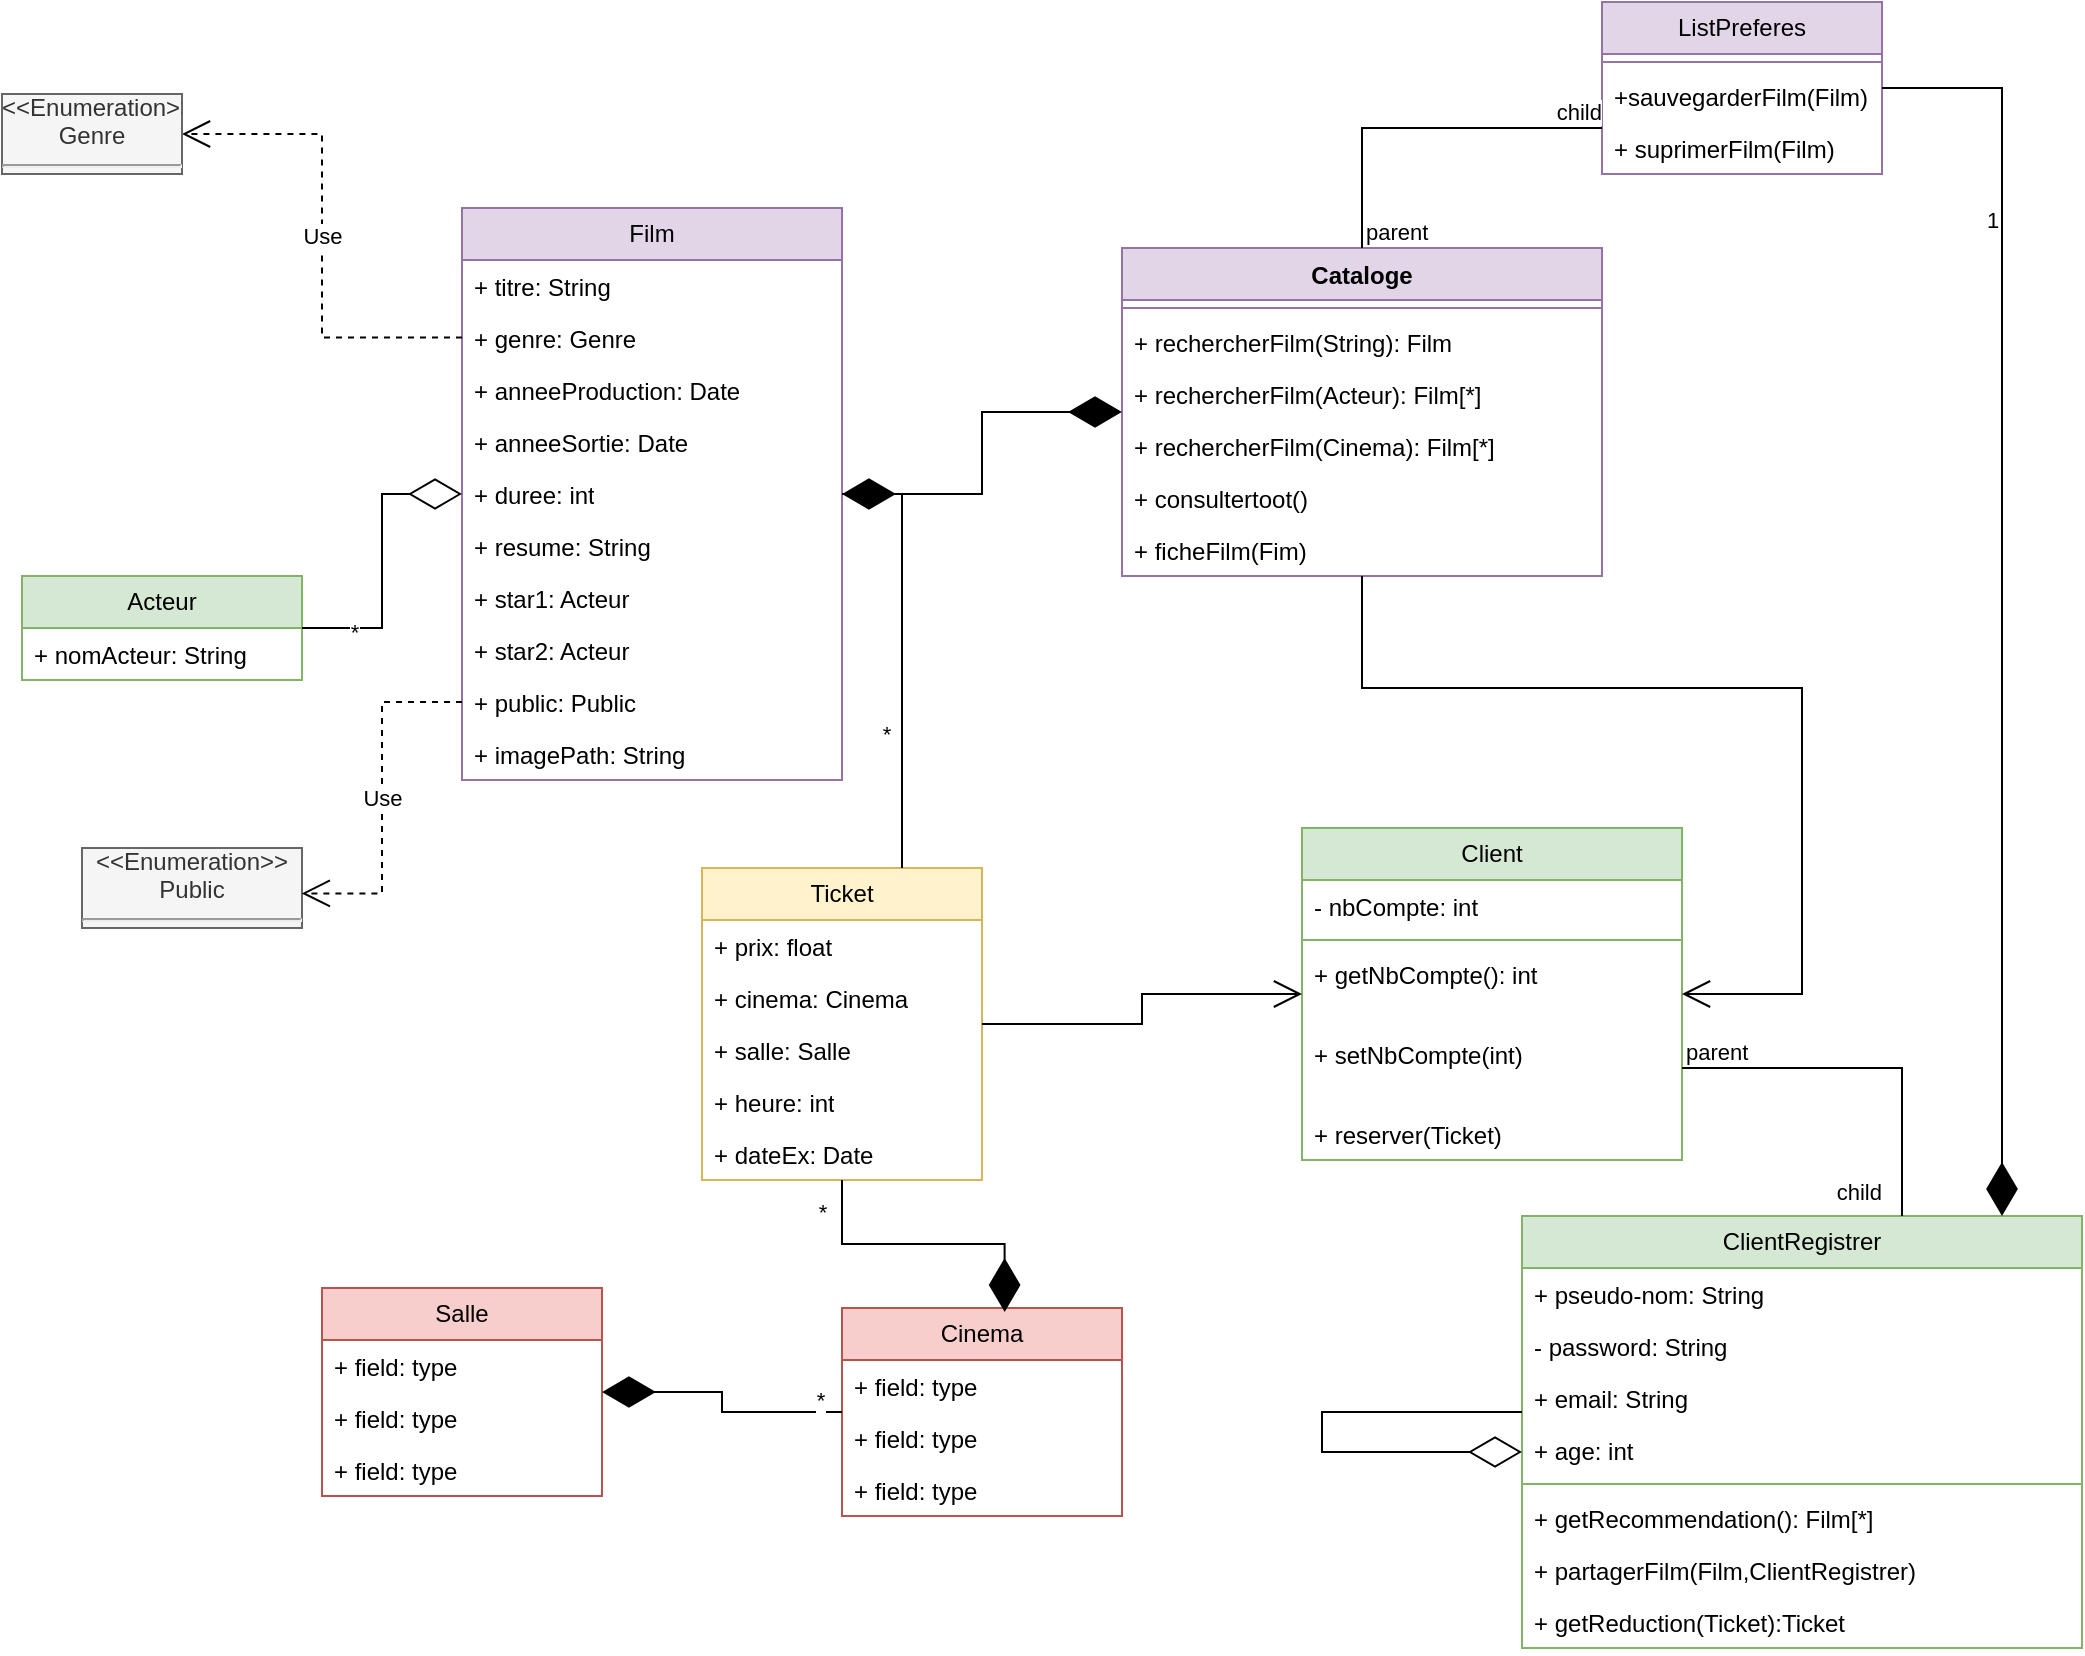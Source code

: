 <mxfile version="24.2.8" type="github">
  <diagram name="Page-1" id="jB4_dpdlzR5g0l4ANaCg">
    <mxGraphModel dx="1050" dy="573" grid="1" gridSize="10" guides="1" tooltips="1" connect="1" arrows="1" fold="1" page="1" pageScale="1" pageWidth="1100" pageHeight="850" math="0" shadow="0">
      <root>
        <mxCell id="0" />
        <mxCell id="1" parent="0" />
        <mxCell id="1EIZhyp5OyYl40Eq_a_x-1" value="Film" style="swimlane;fontStyle=0;childLayout=stackLayout;horizontal=1;startSize=26;horizontalStack=0;resizeParent=1;resizeParentMax=0;resizeLast=0;collapsible=1;marginBottom=0;whiteSpace=wrap;html=1;fillColor=#e1d5e7;strokeColor=#9673a6;" parent="1" vertex="1">
          <mxGeometry x="240" y="130" width="190" height="286" as="geometry" />
        </mxCell>
        <mxCell id="1EIZhyp5OyYl40Eq_a_x-2" value="+ titre: String" style="text;strokeColor=none;fillColor=none;align=left;verticalAlign=top;spacingLeft=4;spacingRight=4;overflow=hidden;rotatable=0;points=[[0,0.5],[1,0.5]];portConstraint=eastwest;whiteSpace=wrap;html=1;" parent="1EIZhyp5OyYl40Eq_a_x-1" vertex="1">
          <mxGeometry y="26" width="190" height="26" as="geometry" />
        </mxCell>
        <mxCell id="1EIZhyp5OyYl40Eq_a_x-5" value="Use" style="endArrow=open;endSize=12;dashed=1;html=1;rounded=0;edgeStyle=elbowEdgeStyle;" parent="1EIZhyp5OyYl40Eq_a_x-1" target="1EIZhyp5OyYl40Eq_a_x-15" edge="1">
          <mxGeometry width="160" relative="1" as="geometry">
            <mxPoint y="64.71" as="sourcePoint" />
            <mxPoint x="-60" y="64.861" as="targetPoint" />
          </mxGeometry>
        </mxCell>
        <mxCell id="1EIZhyp5OyYl40Eq_a_x-3" value="+ genre: Genre " style="text;strokeColor=none;fillColor=none;align=left;verticalAlign=top;spacingLeft=4;spacingRight=4;overflow=hidden;rotatable=0;points=[[0,0.5],[1,0.5]];portConstraint=eastwest;whiteSpace=wrap;html=1;" parent="1EIZhyp5OyYl40Eq_a_x-1" vertex="1">
          <mxGeometry y="52" width="190" height="26" as="geometry" />
        </mxCell>
        <mxCell id="1EIZhyp5OyYl40Eq_a_x-4" value="&lt;div&gt;+ anneeProduction: Date&lt;/div&gt;" style="text;strokeColor=none;fillColor=none;align=left;verticalAlign=top;spacingLeft=4;spacingRight=4;overflow=hidden;rotatable=0;points=[[0,0.5],[1,0.5]];portConstraint=eastwest;whiteSpace=wrap;html=1;" parent="1EIZhyp5OyYl40Eq_a_x-1" vertex="1">
          <mxGeometry y="78" width="190" height="26" as="geometry" />
        </mxCell>
        <mxCell id="1EIZhyp5OyYl40Eq_a_x-14" value="&lt;div&gt;+ anneeSortie: Date&lt;/div&gt;" style="text;strokeColor=none;fillColor=none;align=left;verticalAlign=top;spacingLeft=4;spacingRight=4;overflow=hidden;rotatable=0;points=[[0,0.5],[1,0.5]];portConstraint=eastwest;whiteSpace=wrap;html=1;" parent="1EIZhyp5OyYl40Eq_a_x-1" vertex="1">
          <mxGeometry y="104" width="190" height="26" as="geometry" />
        </mxCell>
        <mxCell id="1EIZhyp5OyYl40Eq_a_x-7" value="+ duree: int" style="text;strokeColor=none;fillColor=none;align=left;verticalAlign=top;spacingLeft=4;spacingRight=4;overflow=hidden;rotatable=0;points=[[0,0.5],[1,0.5]];portConstraint=eastwest;whiteSpace=wrap;html=1;" parent="1EIZhyp5OyYl40Eq_a_x-1" vertex="1">
          <mxGeometry y="130" width="190" height="26" as="geometry" />
        </mxCell>
        <mxCell id="1EIZhyp5OyYl40Eq_a_x-16" value="+ resume: String" style="text;strokeColor=none;fillColor=none;align=left;verticalAlign=top;spacingLeft=4;spacingRight=4;overflow=hidden;rotatable=0;points=[[0,0.5],[1,0.5]];portConstraint=eastwest;whiteSpace=wrap;html=1;" parent="1EIZhyp5OyYl40Eq_a_x-1" vertex="1">
          <mxGeometry y="156" width="190" height="26" as="geometry" />
        </mxCell>
        <mxCell id="1EIZhyp5OyYl40Eq_a_x-17" value="+ star1: Acteur" style="text;strokeColor=none;fillColor=none;align=left;verticalAlign=top;spacingLeft=4;spacingRight=4;overflow=hidden;rotatable=0;points=[[0,0.5],[1,0.5]];portConstraint=eastwest;whiteSpace=wrap;html=1;" parent="1EIZhyp5OyYl40Eq_a_x-1" vertex="1">
          <mxGeometry y="182" width="190" height="26" as="geometry" />
        </mxCell>
        <mxCell id="1EIZhyp5OyYl40Eq_a_x-18" value="+ star2: Acteur" style="text;strokeColor=none;fillColor=none;align=left;verticalAlign=top;spacingLeft=4;spacingRight=4;overflow=hidden;rotatable=0;points=[[0,0.5],[1,0.5]];portConstraint=eastwest;whiteSpace=wrap;html=1;" parent="1EIZhyp5OyYl40Eq_a_x-1" vertex="1">
          <mxGeometry y="208" width="190" height="26" as="geometry" />
        </mxCell>
        <mxCell id="1EIZhyp5OyYl40Eq_a_x-26" value="+ public: Public" style="text;strokeColor=none;fillColor=none;align=left;verticalAlign=top;spacingLeft=4;spacingRight=4;overflow=hidden;rotatable=0;points=[[0,0.5],[1,0.5]];portConstraint=eastwest;whiteSpace=wrap;html=1;" parent="1EIZhyp5OyYl40Eq_a_x-1" vertex="1">
          <mxGeometry y="234" width="190" height="26" as="geometry" />
        </mxCell>
        <mxCell id="Vkt8n2iUnpjIFC1v6z_A-1" value="+ imagePath: String " style="text;strokeColor=none;fillColor=none;align=left;verticalAlign=top;spacingLeft=4;spacingRight=4;overflow=hidden;rotatable=0;points=[[0,0.5],[1,0.5]];portConstraint=eastwest;whiteSpace=wrap;html=1;" vertex="1" parent="1EIZhyp5OyYl40Eq_a_x-1">
          <mxGeometry y="260" width="190" height="26" as="geometry" />
        </mxCell>
        <mxCell id="1EIZhyp5OyYl40Eq_a_x-15" value="&lt;div align=&quot;center&quot;&gt;&amp;lt;&amp;lt;Enumeration&amp;gt;&amp;gt;&lt;br&gt;&lt;/div&gt;&lt;div align=&quot;center&quot;&gt;Genre&lt;br&gt;&lt;hr&gt;&lt;/div&gt;.." style="verticalAlign=top;align=left;overflow=fill;html=1;whiteSpace=wrap;fillColor=#f5f5f5;fontColor=#333333;strokeColor=#666666;" parent="1" vertex="1">
          <mxGeometry x="10" y="73" width="90" height="40" as="geometry" />
        </mxCell>
        <mxCell id="1EIZhyp5OyYl40Eq_a_x-20" value="Acteur" style="swimlane;fontStyle=0;childLayout=stackLayout;horizontal=1;startSize=26;fillColor=#d5e8d4;horizontalStack=0;resizeParent=1;resizeParentMax=0;resizeLast=0;collapsible=1;marginBottom=0;whiteSpace=wrap;html=1;strokeColor=#82b366;" parent="1" vertex="1">
          <mxGeometry x="20" y="314" width="140" height="52" as="geometry" />
        </mxCell>
        <mxCell id="1EIZhyp5OyYl40Eq_a_x-21" value="+ nomActeur: String" style="text;strokeColor=none;fillColor=none;align=left;verticalAlign=top;spacingLeft=4;spacingRight=4;overflow=hidden;rotatable=0;points=[[0,0.5],[1,0.5]];portConstraint=eastwest;whiteSpace=wrap;html=1;" parent="1EIZhyp5OyYl40Eq_a_x-20" vertex="1">
          <mxGeometry y="26" width="140" height="26" as="geometry" />
        </mxCell>
        <mxCell id="1EIZhyp5OyYl40Eq_a_x-25" value="" style="endArrow=diamondThin;endFill=0;endSize=24;html=1;rounded=0;edgeStyle=orthogonalEdgeStyle;" parent="1" source="1EIZhyp5OyYl40Eq_a_x-20" target="1EIZhyp5OyYl40Eq_a_x-1" edge="1">
          <mxGeometry width="160" relative="1" as="geometry">
            <mxPoint x="30" y="240" as="sourcePoint" />
            <mxPoint x="190" y="240" as="targetPoint" />
          </mxGeometry>
        </mxCell>
        <mxCell id="Vkt8n2iUnpjIFC1v6z_A-24" value="*" style="edgeLabel;html=1;align=center;verticalAlign=middle;resizable=0;points=[];" vertex="1" connectable="0" parent="1EIZhyp5OyYl40Eq_a_x-25">
          <mxGeometry x="-0.646" y="-2" relative="1" as="geometry">
            <mxPoint as="offset" />
          </mxGeometry>
        </mxCell>
        <mxCell id="1EIZhyp5OyYl40Eq_a_x-27" value="&lt;div align=&quot;center&quot;&gt;&amp;lt;&amp;lt;Enumeration&amp;gt;&amp;gt;&lt;br&gt;&lt;/div&gt;&lt;div align=&quot;center&quot;&gt;Public&lt;hr&gt;&lt;/div&gt;.." style="verticalAlign=top;align=left;overflow=fill;html=1;whiteSpace=wrap;fillColor=#f5f5f5;fontColor=#333333;strokeColor=#666666;" parent="1" vertex="1">
          <mxGeometry x="50" y="450" width="110" height="40" as="geometry" />
        </mxCell>
        <mxCell id="1EIZhyp5OyYl40Eq_a_x-28" value="Use" style="endArrow=open;endSize=12;dashed=1;html=1;rounded=0;entryX=0.999;entryY=0.568;entryDx=0;entryDy=0;entryPerimeter=0;edgeStyle=orthogonalEdgeStyle;" parent="1" source="1EIZhyp5OyYl40Eq_a_x-26" target="1EIZhyp5OyYl40Eq_a_x-27" edge="1">
          <mxGeometry width="160" relative="1" as="geometry">
            <mxPoint x="270" y="490" as="sourcePoint" />
            <mxPoint x="430" y="490" as="targetPoint" />
          </mxGeometry>
        </mxCell>
        <mxCell id="1EIZhyp5OyYl40Eq_a_x-29" value="Cataloge" style="swimlane;fontStyle=1;align=center;verticalAlign=top;childLayout=stackLayout;horizontal=1;startSize=26;horizontalStack=0;resizeParent=1;resizeParentMax=0;resizeLast=0;collapsible=1;marginBottom=0;whiteSpace=wrap;html=1;fillColor=#e1d5e7;strokeColor=#9673a6;" parent="1" vertex="1">
          <mxGeometry x="570" y="150" width="240" height="164" as="geometry" />
        </mxCell>
        <mxCell id="1EIZhyp5OyYl40Eq_a_x-31" value="" style="line;strokeWidth=1;fillColor=none;align=left;verticalAlign=middle;spacingTop=-1;spacingLeft=3;spacingRight=3;rotatable=0;labelPosition=right;points=[];portConstraint=eastwest;strokeColor=inherit;" parent="1EIZhyp5OyYl40Eq_a_x-29" vertex="1">
          <mxGeometry y="26" width="240" height="8" as="geometry" />
        </mxCell>
        <mxCell id="1EIZhyp5OyYl40Eq_a_x-32" value="+ rechercherFilm(String): Film" style="text;strokeColor=none;fillColor=none;align=left;verticalAlign=top;spacingLeft=4;spacingRight=4;overflow=hidden;rotatable=0;points=[[0,0.5],[1,0.5]];portConstraint=eastwest;whiteSpace=wrap;html=1;" parent="1EIZhyp5OyYl40Eq_a_x-29" vertex="1">
          <mxGeometry y="34" width="240" height="26" as="geometry" />
        </mxCell>
        <mxCell id="Vkt8n2iUnpjIFC1v6z_A-34" value="+ rechercherFilm(Acteur): Film[*]" style="text;strokeColor=none;fillColor=none;align=left;verticalAlign=top;spacingLeft=4;spacingRight=4;overflow=hidden;rotatable=0;points=[[0,0.5],[1,0.5]];portConstraint=eastwest;whiteSpace=wrap;html=1;" vertex="1" parent="1EIZhyp5OyYl40Eq_a_x-29">
          <mxGeometry y="60" width="240" height="26" as="geometry" />
        </mxCell>
        <mxCell id="Vkt8n2iUnpjIFC1v6z_A-35" value="+ rechercherFilm(Cinema): Film[*]" style="text;strokeColor=none;fillColor=none;align=left;verticalAlign=top;spacingLeft=4;spacingRight=4;overflow=hidden;rotatable=0;points=[[0,0.5],[1,0.5]];portConstraint=eastwest;whiteSpace=wrap;html=1;" vertex="1" parent="1EIZhyp5OyYl40Eq_a_x-29">
          <mxGeometry y="86" width="240" height="26" as="geometry" />
        </mxCell>
        <mxCell id="Vkt8n2iUnpjIFC1v6z_A-36" value="+ consultertoot()" style="text;strokeColor=none;fillColor=none;align=left;verticalAlign=top;spacingLeft=4;spacingRight=4;overflow=hidden;rotatable=0;points=[[0,0.5],[1,0.5]];portConstraint=eastwest;whiteSpace=wrap;html=1;" vertex="1" parent="1EIZhyp5OyYl40Eq_a_x-29">
          <mxGeometry y="112" width="240" height="26" as="geometry" />
        </mxCell>
        <mxCell id="Vkt8n2iUnpjIFC1v6z_A-37" value="+ ficheFilm(Fim)" style="text;strokeColor=none;fillColor=none;align=left;verticalAlign=top;spacingLeft=4;spacingRight=4;overflow=hidden;rotatable=0;points=[[0,0.5],[1,0.5]];portConstraint=eastwest;whiteSpace=wrap;html=1;" vertex="1" parent="1EIZhyp5OyYl40Eq_a_x-29">
          <mxGeometry y="138" width="240" height="26" as="geometry" />
        </mxCell>
        <mxCell id="1EIZhyp5OyYl40Eq_a_x-33" value="" style="endArrow=diamondThin;endFill=1;endSize=24;html=1;rounded=0;edgeStyle=elbowEdgeStyle;" parent="1" source="1EIZhyp5OyYl40Eq_a_x-1" target="1EIZhyp5OyYl40Eq_a_x-29" edge="1">
          <mxGeometry width="160" relative="1" as="geometry">
            <mxPoint x="420" y="220" as="sourcePoint" />
            <mxPoint x="580" y="220" as="targetPoint" />
          </mxGeometry>
        </mxCell>
        <mxCell id="1EIZhyp5OyYl40Eq_a_x-34" value="Ticket" style="swimlane;fontStyle=0;childLayout=stackLayout;horizontal=1;startSize=26;fillColor=#fff2cc;horizontalStack=0;resizeParent=1;resizeParentMax=0;resizeLast=0;collapsible=1;marginBottom=0;whiteSpace=wrap;html=1;strokeColor=#d6b656;" parent="1" vertex="1">
          <mxGeometry x="360" y="460" width="140" height="156" as="geometry" />
        </mxCell>
        <mxCell id="1EIZhyp5OyYl40Eq_a_x-35" value="+ prix: float" style="text;strokeColor=none;fillColor=none;align=left;verticalAlign=top;spacingLeft=4;spacingRight=4;overflow=hidden;rotatable=0;points=[[0,0.5],[1,0.5]];portConstraint=eastwest;whiteSpace=wrap;html=1;" parent="1EIZhyp5OyYl40Eq_a_x-34" vertex="1">
          <mxGeometry y="26" width="140" height="26" as="geometry" />
        </mxCell>
        <mxCell id="1EIZhyp5OyYl40Eq_a_x-36" value="+ cinema: Cinema" style="text;strokeColor=none;fillColor=none;align=left;verticalAlign=top;spacingLeft=4;spacingRight=4;overflow=hidden;rotatable=0;points=[[0,0.5],[1,0.5]];portConstraint=eastwest;whiteSpace=wrap;html=1;" parent="1EIZhyp5OyYl40Eq_a_x-34" vertex="1">
          <mxGeometry y="52" width="140" height="26" as="geometry" />
        </mxCell>
        <mxCell id="1EIZhyp5OyYl40Eq_a_x-37" value="&lt;div&gt;+ salle: Salle&lt;/div&gt;" style="text;strokeColor=none;fillColor=none;align=left;verticalAlign=top;spacingLeft=4;spacingRight=4;overflow=hidden;rotatable=0;points=[[0,0.5],[1,0.5]];portConstraint=eastwest;whiteSpace=wrap;html=1;" parent="1EIZhyp5OyYl40Eq_a_x-34" vertex="1">
          <mxGeometry y="78" width="140" height="26" as="geometry" />
        </mxCell>
        <mxCell id="Vkt8n2iUnpjIFC1v6z_A-2" value="&lt;div&gt;+ heure: int&lt;/div&gt;" style="text;strokeColor=none;fillColor=none;align=left;verticalAlign=top;spacingLeft=4;spacingRight=4;overflow=hidden;rotatable=0;points=[[0,0.5],[1,0.5]];portConstraint=eastwest;whiteSpace=wrap;html=1;" vertex="1" parent="1EIZhyp5OyYl40Eq_a_x-34">
          <mxGeometry y="104" width="140" height="26" as="geometry" />
        </mxCell>
        <mxCell id="Vkt8n2iUnpjIFC1v6z_A-3" value="+ dateEx: Date" style="text;strokeColor=none;fillColor=none;align=left;verticalAlign=top;spacingLeft=4;spacingRight=4;overflow=hidden;rotatable=0;points=[[0,0.5],[1,0.5]];portConstraint=eastwest;whiteSpace=wrap;html=1;" vertex="1" parent="1EIZhyp5OyYl40Eq_a_x-34">
          <mxGeometry y="130" width="140" height="26" as="geometry" />
        </mxCell>
        <mxCell id="1EIZhyp5OyYl40Eq_a_x-38" value="" style="endArrow=diamondThin;endFill=1;endSize=24;html=1;rounded=0;edgeStyle=orthogonalEdgeStyle;elbow=vertical;" parent="1" source="1EIZhyp5OyYl40Eq_a_x-34" target="1EIZhyp5OyYl40Eq_a_x-1" edge="1">
          <mxGeometry width="160" relative="1" as="geometry">
            <mxPoint x="350" y="350" as="sourcePoint" />
            <mxPoint x="510" y="350" as="targetPoint" />
            <Array as="points">
              <mxPoint x="460" y="520" />
              <mxPoint x="460" y="273" />
            </Array>
          </mxGeometry>
        </mxCell>
        <mxCell id="Vkt8n2iUnpjIFC1v6z_A-23" value="*" style="edgeLabel;html=1;align=center;verticalAlign=middle;resizable=0;points=[];" vertex="1" connectable="0" parent="1EIZhyp5OyYl40Eq_a_x-38">
          <mxGeometry x="-0.38" y="8" relative="1" as="geometry">
            <mxPoint as="offset" />
          </mxGeometry>
        </mxCell>
        <mxCell id="1EIZhyp5OyYl40Eq_a_x-39" value="Cinema" style="swimlane;fontStyle=0;childLayout=stackLayout;horizontal=1;startSize=26;fillColor=#f8cecc;horizontalStack=0;resizeParent=1;resizeParentMax=0;resizeLast=0;collapsible=1;marginBottom=0;whiteSpace=wrap;html=1;strokeColor=#b85450;" parent="1" vertex="1">
          <mxGeometry x="430" y="680" width="140" height="104" as="geometry" />
        </mxCell>
        <mxCell id="1EIZhyp5OyYl40Eq_a_x-40" value="+ field: type" style="text;strokeColor=none;fillColor=none;align=left;verticalAlign=top;spacingLeft=4;spacingRight=4;overflow=hidden;rotatable=0;points=[[0,0.5],[1,0.5]];portConstraint=eastwest;whiteSpace=wrap;html=1;" parent="1EIZhyp5OyYl40Eq_a_x-39" vertex="1">
          <mxGeometry y="26" width="140" height="26" as="geometry" />
        </mxCell>
        <mxCell id="1EIZhyp5OyYl40Eq_a_x-41" value="+ field: type" style="text;strokeColor=none;fillColor=none;align=left;verticalAlign=top;spacingLeft=4;spacingRight=4;overflow=hidden;rotatable=0;points=[[0,0.5],[1,0.5]];portConstraint=eastwest;whiteSpace=wrap;html=1;" parent="1EIZhyp5OyYl40Eq_a_x-39" vertex="1">
          <mxGeometry y="52" width="140" height="26" as="geometry" />
        </mxCell>
        <mxCell id="1EIZhyp5OyYl40Eq_a_x-42" value="+ field: type" style="text;strokeColor=none;fillColor=none;align=left;verticalAlign=top;spacingLeft=4;spacingRight=4;overflow=hidden;rotatable=0;points=[[0,0.5],[1,0.5]];portConstraint=eastwest;whiteSpace=wrap;html=1;" parent="1EIZhyp5OyYl40Eq_a_x-39" vertex="1">
          <mxGeometry y="78" width="140" height="26" as="geometry" />
        </mxCell>
        <mxCell id="1EIZhyp5OyYl40Eq_a_x-43" value="" style="endArrow=diamondThin;endFill=1;endSize=24;html=1;rounded=0;entryX=0.581;entryY=0.019;entryDx=0;entryDy=0;entryPerimeter=0;edgeStyle=orthogonalEdgeStyle;" parent="1" source="1EIZhyp5OyYl40Eq_a_x-34" target="1EIZhyp5OyYl40Eq_a_x-39" edge="1">
          <mxGeometry width="160" relative="1" as="geometry">
            <mxPoint x="380" y="560" as="sourcePoint" />
            <mxPoint x="540" y="560" as="targetPoint" />
          </mxGeometry>
        </mxCell>
        <mxCell id="Vkt8n2iUnpjIFC1v6z_A-22" value="*" style="edgeLabel;html=1;align=center;verticalAlign=middle;resizable=0;points=[];" vertex="1" connectable="0" parent="1EIZhyp5OyYl40Eq_a_x-43">
          <mxGeometry x="-0.781" y="-1" relative="1" as="geometry">
            <mxPoint x="-9" as="offset" />
          </mxGeometry>
        </mxCell>
        <mxCell id="1EIZhyp5OyYl40Eq_a_x-44" value="Salle" style="swimlane;fontStyle=0;childLayout=stackLayout;horizontal=1;startSize=26;fillColor=#f8cecc;horizontalStack=0;resizeParent=1;resizeParentMax=0;resizeLast=0;collapsible=1;marginBottom=0;whiteSpace=wrap;html=1;strokeColor=#b85450;" parent="1" vertex="1">
          <mxGeometry x="170" y="670" width="140" height="104" as="geometry" />
        </mxCell>
        <mxCell id="1EIZhyp5OyYl40Eq_a_x-45" value="+ field: type" style="text;strokeColor=none;fillColor=none;align=left;verticalAlign=top;spacingLeft=4;spacingRight=4;overflow=hidden;rotatable=0;points=[[0,0.5],[1,0.5]];portConstraint=eastwest;whiteSpace=wrap;html=1;" parent="1EIZhyp5OyYl40Eq_a_x-44" vertex="1">
          <mxGeometry y="26" width="140" height="26" as="geometry" />
        </mxCell>
        <mxCell id="1EIZhyp5OyYl40Eq_a_x-46" value="+ field: type" style="text;strokeColor=none;fillColor=none;align=left;verticalAlign=top;spacingLeft=4;spacingRight=4;overflow=hidden;rotatable=0;points=[[0,0.5],[1,0.5]];portConstraint=eastwest;whiteSpace=wrap;html=1;" parent="1EIZhyp5OyYl40Eq_a_x-44" vertex="1">
          <mxGeometry y="52" width="140" height="26" as="geometry" />
        </mxCell>
        <mxCell id="1EIZhyp5OyYl40Eq_a_x-47" value="+ field: type" style="text;strokeColor=none;fillColor=none;align=left;verticalAlign=top;spacingLeft=4;spacingRight=4;overflow=hidden;rotatable=0;points=[[0,0.5],[1,0.5]];portConstraint=eastwest;whiteSpace=wrap;html=1;" parent="1EIZhyp5OyYl40Eq_a_x-44" vertex="1">
          <mxGeometry y="78" width="140" height="26" as="geometry" />
        </mxCell>
        <mxCell id="1EIZhyp5OyYl40Eq_a_x-48" value="" style="endArrow=diamondThin;endFill=1;endSize=24;html=1;rounded=0;edgeStyle=elbowEdgeStyle;" parent="1" source="1EIZhyp5OyYl40Eq_a_x-39" target="1EIZhyp5OyYl40Eq_a_x-44" edge="1">
          <mxGeometry width="160" relative="1" as="geometry">
            <mxPoint x="290" y="640" as="sourcePoint" />
            <mxPoint x="450" y="640" as="targetPoint" />
          </mxGeometry>
        </mxCell>
        <mxCell id="Vkt8n2iUnpjIFC1v6z_A-21" value="*" style="edgeLabel;html=1;align=center;verticalAlign=middle;resizable=0;points=[];" vertex="1" connectable="0" parent="1EIZhyp5OyYl40Eq_a_x-48">
          <mxGeometry x="-0.827" y="3" relative="1" as="geometry">
            <mxPoint y="-9" as="offset" />
          </mxGeometry>
        </mxCell>
        <mxCell id="1EIZhyp5OyYl40Eq_a_x-49" value="Client" style="swimlane;fontStyle=0;childLayout=stackLayout;horizontal=1;startSize=26;fillColor=#d5e8d4;horizontalStack=0;resizeParent=1;resizeParentMax=0;resizeLast=0;collapsible=1;marginBottom=0;whiteSpace=wrap;html=1;strokeColor=#82b366;" parent="1" vertex="1">
          <mxGeometry x="660" y="440" width="190" height="166" as="geometry" />
        </mxCell>
        <mxCell id="1EIZhyp5OyYl40Eq_a_x-50" value="- nbCompte: int" style="text;strokeColor=none;fillColor=none;align=left;verticalAlign=top;spacingLeft=4;spacingRight=4;overflow=hidden;rotatable=0;points=[[0,0.5],[1,0.5]];portConstraint=eastwest;whiteSpace=wrap;html=1;" parent="1EIZhyp5OyYl40Eq_a_x-49" vertex="1">
          <mxGeometry y="26" width="190" height="26" as="geometry" />
        </mxCell>
        <mxCell id="Vkt8n2iUnpjIFC1v6z_A-6" value="" style="line;strokeWidth=1;fillColor=none;align=left;verticalAlign=middle;spacingTop=-1;spacingLeft=3;spacingRight=3;rotatable=0;labelPosition=right;points=[];portConstraint=eastwest;strokeColor=inherit;" vertex="1" parent="1EIZhyp5OyYl40Eq_a_x-49">
          <mxGeometry y="52" width="190" height="8" as="geometry" />
        </mxCell>
        <mxCell id="Vkt8n2iUnpjIFC1v6z_A-5" value="+ getNbCompte(): int" style="text;strokeColor=none;fillColor=none;align=left;verticalAlign=top;spacingLeft=4;spacingRight=4;overflow=hidden;rotatable=0;points=[[0,0.5],[1,0.5]];portConstraint=eastwest;whiteSpace=wrap;html=1;" vertex="1" parent="1EIZhyp5OyYl40Eq_a_x-49">
          <mxGeometry y="60" width="190" height="40" as="geometry" />
        </mxCell>
        <mxCell id="Vkt8n2iUnpjIFC1v6z_A-7" value="+ setNbCompte(int)" style="text;strokeColor=none;fillColor=none;align=left;verticalAlign=top;spacingLeft=4;spacingRight=4;overflow=hidden;rotatable=0;points=[[0,0.5],[1,0.5]];portConstraint=eastwest;whiteSpace=wrap;html=1;" vertex="1" parent="1EIZhyp5OyYl40Eq_a_x-49">
          <mxGeometry y="100" width="190" height="40" as="geometry" />
        </mxCell>
        <mxCell id="Vkt8n2iUnpjIFC1v6z_A-42" value="+ reserver(Ticket)" style="text;strokeColor=none;fillColor=none;align=left;verticalAlign=top;spacingLeft=4;spacingRight=4;overflow=hidden;rotatable=0;points=[[0,0.5],[1,0.5]];portConstraint=eastwest;whiteSpace=wrap;html=1;" vertex="1" parent="1EIZhyp5OyYl40Eq_a_x-49">
          <mxGeometry y="140" width="190" height="26" as="geometry" />
        </mxCell>
        <mxCell id="1EIZhyp5OyYl40Eq_a_x-61" value="ClientRegistrer" style="swimlane;fontStyle=0;childLayout=stackLayout;horizontal=1;startSize=26;fillColor=#d5e8d4;horizontalStack=0;resizeParent=1;resizeParentMax=0;resizeLast=0;collapsible=1;marginBottom=0;whiteSpace=wrap;html=1;strokeColor=#82b366;" parent="1" vertex="1">
          <mxGeometry x="770" y="634" width="280" height="216" as="geometry" />
        </mxCell>
        <mxCell id="1EIZhyp5OyYl40Eq_a_x-62" value="+ pseudo-nom: String" style="text;strokeColor=none;fillColor=none;align=left;verticalAlign=top;spacingLeft=4;spacingRight=4;overflow=hidden;rotatable=0;points=[[0,0.5],[1,0.5]];portConstraint=eastwest;whiteSpace=wrap;html=1;" parent="1EIZhyp5OyYl40Eq_a_x-61" vertex="1">
          <mxGeometry y="26" width="280" height="26" as="geometry" />
        </mxCell>
        <mxCell id="1EIZhyp5OyYl40Eq_a_x-63" value="- password: String" style="text;strokeColor=none;fillColor=none;align=left;verticalAlign=top;spacingLeft=4;spacingRight=4;overflow=hidden;rotatable=0;points=[[0,0.5],[1,0.5]];portConstraint=eastwest;whiteSpace=wrap;html=1;" parent="1EIZhyp5OyYl40Eq_a_x-61" vertex="1">
          <mxGeometry y="52" width="280" height="26" as="geometry" />
        </mxCell>
        <mxCell id="1EIZhyp5OyYl40Eq_a_x-64" value="+ email: String" style="text;strokeColor=none;fillColor=none;align=left;verticalAlign=top;spacingLeft=4;spacingRight=4;overflow=hidden;rotatable=0;points=[[0,0.5],[1,0.5]];portConstraint=eastwest;whiteSpace=wrap;html=1;" parent="1EIZhyp5OyYl40Eq_a_x-61" vertex="1">
          <mxGeometry y="78" width="280" height="26" as="geometry" />
        </mxCell>
        <mxCell id="Vkt8n2iUnpjIFC1v6z_A-44" value="+ age: int" style="text;strokeColor=none;fillColor=none;align=left;verticalAlign=top;spacingLeft=4;spacingRight=4;overflow=hidden;rotatable=0;points=[[0,0.5],[1,0.5]];portConstraint=eastwest;whiteSpace=wrap;html=1;" vertex="1" parent="1EIZhyp5OyYl40Eq_a_x-61">
          <mxGeometry y="104" width="280" height="26" as="geometry" />
        </mxCell>
        <mxCell id="Vkt8n2iUnpjIFC1v6z_A-40" value="" style="line;strokeWidth=1;fillColor=none;align=left;verticalAlign=middle;spacingTop=-1;spacingLeft=3;spacingRight=3;rotatable=0;labelPosition=right;points=[];portConstraint=eastwest;strokeColor=inherit;" vertex="1" parent="1EIZhyp5OyYl40Eq_a_x-61">
          <mxGeometry y="130" width="280" height="8" as="geometry" />
        </mxCell>
        <mxCell id="Vkt8n2iUnpjIFC1v6z_A-41" value="+ getRecommendation(): Film[*]" style="text;strokeColor=none;fillColor=none;align=left;verticalAlign=top;spacingLeft=4;spacingRight=4;overflow=hidden;rotatable=0;points=[[0,0.5],[1,0.5]];portConstraint=eastwest;whiteSpace=wrap;html=1;" vertex="1" parent="1EIZhyp5OyYl40Eq_a_x-61">
          <mxGeometry y="138" width="280" height="26" as="geometry" />
        </mxCell>
        <mxCell id="Vkt8n2iUnpjIFC1v6z_A-39" value="&lt;div&gt;+ partagerFilm(Film,ClientRegistrer)&lt;/div&gt;" style="text;strokeColor=none;fillColor=none;align=left;verticalAlign=top;spacingLeft=4;spacingRight=4;overflow=hidden;rotatable=0;points=[[0,0.5],[1,0.5]];portConstraint=eastwest;whiteSpace=wrap;html=1;" vertex="1" parent="1EIZhyp5OyYl40Eq_a_x-61">
          <mxGeometry y="164" width="280" height="26" as="geometry" />
        </mxCell>
        <mxCell id="Vkt8n2iUnpjIFC1v6z_A-43" value="+ getReduction(Ticket):Ticket" style="text;strokeColor=none;fillColor=none;align=left;verticalAlign=top;spacingLeft=4;spacingRight=4;overflow=hidden;rotatable=0;points=[[0,0.5],[1,0.5]];portConstraint=eastwest;whiteSpace=wrap;html=1;" vertex="1" parent="1EIZhyp5OyYl40Eq_a_x-61">
          <mxGeometry y="190" width="280" height="26" as="geometry" />
        </mxCell>
        <mxCell id="1EIZhyp5OyYl40Eq_a_x-68" value="" style="endArrow=open;endFill=1;endSize=12;html=1;rounded=0;edgeStyle=elbowEdgeStyle;" parent="1" source="1EIZhyp5OyYl40Eq_a_x-34" target="1EIZhyp5OyYl40Eq_a_x-49" edge="1">
          <mxGeometry width="160" relative="1" as="geometry">
            <mxPoint x="730" y="320" as="sourcePoint" />
            <mxPoint x="890" y="320" as="targetPoint" />
          </mxGeometry>
        </mxCell>
        <mxCell id="1EIZhyp5OyYl40Eq_a_x-69" value="" style="endArrow=open;endFill=1;endSize=12;html=1;rounded=0;edgeStyle=orthogonalEdgeStyle;" parent="1" source="1EIZhyp5OyYl40Eq_a_x-29" target="1EIZhyp5OyYl40Eq_a_x-49" edge="1">
          <mxGeometry width="160" relative="1" as="geometry">
            <mxPoint x="690.0" y="251.236" as="sourcePoint" />
            <mxPoint x="874.8" y="504" as="targetPoint" />
            <Array as="points">
              <mxPoint x="690" y="370" />
              <mxPoint x="910" y="370" />
              <mxPoint x="910" y="523" />
            </Array>
          </mxGeometry>
        </mxCell>
        <mxCell id="Vkt8n2iUnpjIFC1v6z_A-12" value="ListPreferes" style="swimlane;fontStyle=0;childLayout=stackLayout;horizontal=1;startSize=26;fillColor=#e1d5e7;horizontalStack=0;resizeParent=1;resizeParentMax=0;resizeLast=0;collapsible=1;marginBottom=0;whiteSpace=wrap;html=1;strokeColor=#9673a6;" vertex="1" parent="1">
          <mxGeometry x="810" y="27" width="140" height="86" as="geometry" />
        </mxCell>
        <mxCell id="Vkt8n2iUnpjIFC1v6z_A-33" value="" style="line;strokeWidth=1;fillColor=none;align=left;verticalAlign=middle;spacingTop=-1;spacingLeft=3;spacingRight=3;rotatable=0;labelPosition=right;points=[];portConstraint=eastwest;strokeColor=inherit;" vertex="1" parent="Vkt8n2iUnpjIFC1v6z_A-12">
          <mxGeometry y="26" width="140" height="8" as="geometry" />
        </mxCell>
        <mxCell id="Vkt8n2iUnpjIFC1v6z_A-13" value="+sauvegarderFilm(Film)" style="text;strokeColor=none;fillColor=none;align=left;verticalAlign=top;spacingLeft=4;spacingRight=4;overflow=hidden;rotatable=0;points=[[0,0.5],[1,0.5]];portConstraint=eastwest;whiteSpace=wrap;html=1;" vertex="1" parent="Vkt8n2iUnpjIFC1v6z_A-12">
          <mxGeometry y="34" width="140" height="26" as="geometry" />
        </mxCell>
        <mxCell id="Vkt8n2iUnpjIFC1v6z_A-38" value="+ suprimerFilm(Film)" style="text;strokeColor=none;fillColor=none;align=left;verticalAlign=top;spacingLeft=4;spacingRight=4;overflow=hidden;rotatable=0;points=[[0,0.5],[1,0.5]];portConstraint=eastwest;whiteSpace=wrap;html=1;" vertex="1" parent="Vkt8n2iUnpjIFC1v6z_A-12">
          <mxGeometry y="60" width="140" height="26" as="geometry" />
        </mxCell>
        <mxCell id="Vkt8n2iUnpjIFC1v6z_A-19" value="" style="endArrow=diamondThin;endFill=1;endSize=24;html=1;rounded=0;edgeStyle=orthogonalEdgeStyle;" edge="1" parent="1" source="Vkt8n2iUnpjIFC1v6z_A-12" target="1EIZhyp5OyYl40Eq_a_x-61">
          <mxGeometry width="160" relative="1" as="geometry">
            <mxPoint x="730" y="230" as="sourcePoint" />
            <mxPoint x="890" y="230" as="targetPoint" />
            <Array as="points">
              <mxPoint x="1010" y="70" />
            </Array>
          </mxGeometry>
        </mxCell>
        <mxCell id="Vkt8n2iUnpjIFC1v6z_A-20" value="1" style="edgeLabel;html=1;align=center;verticalAlign=middle;resizable=0;points=[];" vertex="1" connectable="0" parent="Vkt8n2iUnpjIFC1v6z_A-19">
          <mxGeometry x="-0.598" y="-5" relative="1" as="geometry">
            <mxPoint as="offset" />
          </mxGeometry>
        </mxCell>
        <mxCell id="Vkt8n2iUnpjIFC1v6z_A-25" value="" style="endArrow=none;html=1;edgeStyle=orthogonalEdgeStyle;rounded=0;" edge="1" parent="1" source="1EIZhyp5OyYl40Eq_a_x-29" target="Vkt8n2iUnpjIFC1v6z_A-12">
          <mxGeometry relative="1" as="geometry">
            <mxPoint x="800" y="250" as="sourcePoint" />
            <mxPoint x="855" y="120" as="targetPoint" />
            <Array as="points">
              <mxPoint x="690" y="90" />
            </Array>
          </mxGeometry>
        </mxCell>
        <mxCell id="Vkt8n2iUnpjIFC1v6z_A-26" value="parent" style="edgeLabel;resizable=0;html=1;align=left;verticalAlign=bottom;" connectable="0" vertex="1" parent="Vkt8n2iUnpjIFC1v6z_A-25">
          <mxGeometry x="-1" relative="1" as="geometry" />
        </mxCell>
        <mxCell id="Vkt8n2iUnpjIFC1v6z_A-27" value="child" style="edgeLabel;resizable=0;html=1;align=right;verticalAlign=bottom;" connectable="0" vertex="1" parent="Vkt8n2iUnpjIFC1v6z_A-25">
          <mxGeometry x="1" relative="1" as="geometry" />
        </mxCell>
        <mxCell id="Vkt8n2iUnpjIFC1v6z_A-30" value="" style="endArrow=none;html=1;edgeStyle=orthogonalEdgeStyle;rounded=0;" edge="1" parent="1" source="1EIZhyp5OyYl40Eq_a_x-49" target="1EIZhyp5OyYl40Eq_a_x-61">
          <mxGeometry relative="1" as="geometry">
            <mxPoint x="890" y="500" as="sourcePoint" />
            <mxPoint x="1100" y="420" as="targetPoint" />
            <Array as="points">
              <mxPoint x="960" y="560" />
            </Array>
          </mxGeometry>
        </mxCell>
        <mxCell id="Vkt8n2iUnpjIFC1v6z_A-31" value="parent" style="edgeLabel;resizable=0;html=1;align=left;verticalAlign=bottom;" connectable="0" vertex="1" parent="Vkt8n2iUnpjIFC1v6z_A-30">
          <mxGeometry x="-1" relative="1" as="geometry" />
        </mxCell>
        <mxCell id="Vkt8n2iUnpjIFC1v6z_A-32" value="child" style="edgeLabel;resizable=0;html=1;align=right;verticalAlign=bottom;" connectable="0" vertex="1" parent="Vkt8n2iUnpjIFC1v6z_A-30">
          <mxGeometry x="1" relative="1" as="geometry">
            <mxPoint x="-10" y="-4" as="offset" />
          </mxGeometry>
        </mxCell>
        <mxCell id="Vkt8n2iUnpjIFC1v6z_A-28" value="" style="endArrow=diamondThin;endFill=0;endSize=24;html=1;rounded=0;edgeStyle=elbowEdgeStyle;elbow=vertical;" edge="1" parent="1" source="1EIZhyp5OyYl40Eq_a_x-61" target="1EIZhyp5OyYl40Eq_a_x-61">
          <mxGeometry width="160" relative="1" as="geometry">
            <mxPoint x="390" y="714" as="sourcePoint" />
            <mxPoint x="180" y="770" as="targetPoint" />
            <Array as="points">
              <mxPoint x="670" y="750" />
            </Array>
          </mxGeometry>
        </mxCell>
      </root>
    </mxGraphModel>
  </diagram>
</mxfile>
